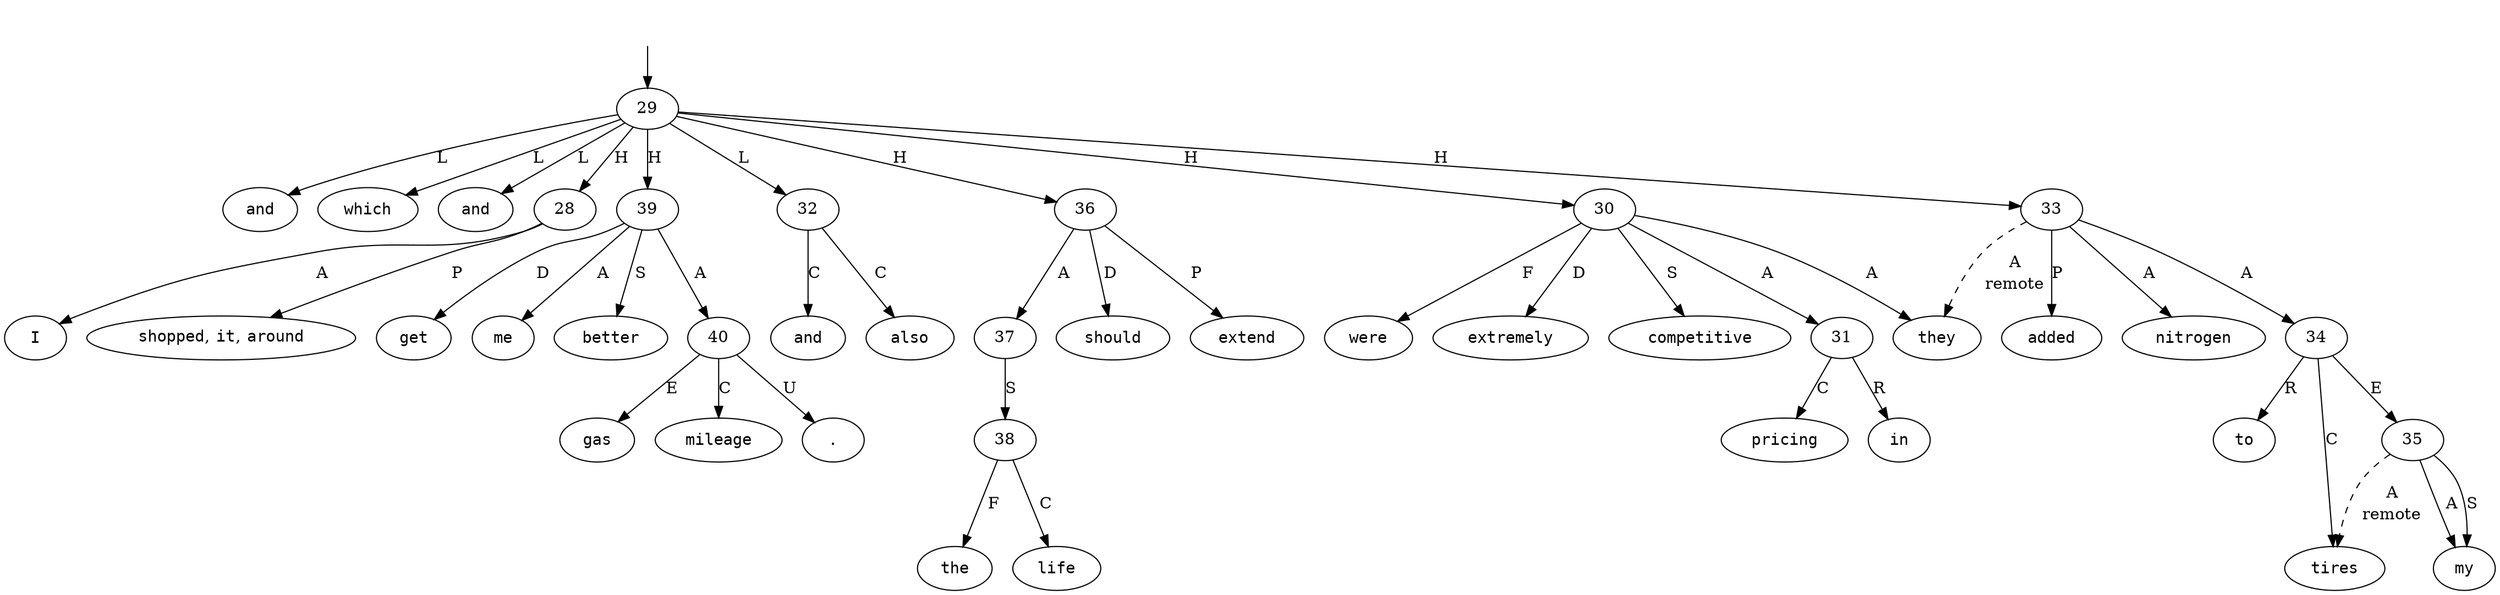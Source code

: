 digraph "142081-0003" {
  top [ style=invis ];
  top -> 29;
  0 [ shape=oval, label=<<table align="center" border="0" cellspacing="0"><tr><td colspan="2"><font face="Courier">I</font></td></tr></table>> ];
  1 [ shape=oval, label=<<table align="center" border="0" cellspacing="0"><tr><td colspan="2"><font face="Courier">shopped</font>,&nbsp;<font face="Courier">it</font>,&nbsp;<font face="Courier">around</font></td></tr></table>> ];
  2 [ shape=oval, label=<<table align="center" border="0" cellspacing="0"><tr><td colspan="2"><font face="Courier">and</font></td></tr></table>> ];
  3 [ shape=oval, label=<<table align="center" border="0" cellspacing="0"><tr><td colspan="2"><font face="Courier">they</font></td></tr></table>> ];
  4 [ shape=oval, label=<<table align="center" border="0" cellspacing="0"><tr><td colspan="2"><font face="Courier">were</font></td></tr></table>> ];
  5 [ shape=oval, label=<<table align="center" border="0" cellspacing="0"><tr><td colspan="2"><font face="Courier">extremely</font></td></tr></table>> ];
  6 [ shape=oval, label=<<table align="center" border="0" cellspacing="0"><tr><td colspan="2"><font face="Courier">competitive</font></td></tr></table>> ];
  7 [ shape=oval, label=<<table align="center" border="0" cellspacing="0"><tr><td colspan="2"><font face="Courier">in</font></td></tr></table>> ];
  8 [ shape=oval, label=<<table align="center" border="0" cellspacing="0"><tr><td colspan="2"><font face="Courier">pricing</font></td></tr></table>> ];
  9 [ shape=oval, label=<<table align="center" border="0" cellspacing="0"><tr><td colspan="2"><font face="Courier">and</font></td></tr></table>> ];
  10 [ shape=oval, label=<<table align="center" border="0" cellspacing="0"><tr><td colspan="2"><font face="Courier">also</font></td></tr></table>> ];
  11 [ shape=oval, label=<<table align="center" border="0" cellspacing="0"><tr><td colspan="2"><font face="Courier">added</font></td></tr></table>> ];
  12 [ shape=oval, label=<<table align="center" border="0" cellspacing="0"><tr><td colspan="2"><font face="Courier">nitrogen</font></td></tr></table>> ];
  13 [ shape=oval, label=<<table align="center" border="0" cellspacing="0"><tr><td colspan="2"><font face="Courier">to</font></td></tr></table>> ];
  14 [ shape=oval, label=<<table align="center" border="0" cellspacing="0"><tr><td colspan="2"><font face="Courier">my</font></td></tr></table>> ];
  15 [ shape=oval, label=<<table align="center" border="0" cellspacing="0"><tr><td colspan="2"><font face="Courier">tires</font></td></tr></table>> ];
  16 [ shape=oval, label=<<table align="center" border="0" cellspacing="0"><tr><td colspan="2"><font face="Courier">which</font></td></tr></table>> ];
  17 [ shape=oval, label=<<table align="center" border="0" cellspacing="0"><tr><td colspan="2"><font face="Courier">should</font></td></tr></table>> ];
  18 [ shape=oval, label=<<table align="center" border="0" cellspacing="0"><tr><td colspan="2"><font face="Courier">extend</font></td></tr></table>> ];
  19 [ shape=oval, label=<<table align="center" border="0" cellspacing="0"><tr><td colspan="2"><font face="Courier">the</font></td></tr></table>> ];
  20 [ shape=oval, label=<<table align="center" border="0" cellspacing="0"><tr><td colspan="2"><font face="Courier">life</font></td></tr></table>> ];
  21 [ shape=oval, label=<<table align="center" border="0" cellspacing="0"><tr><td colspan="2"><font face="Courier">and</font></td></tr></table>> ];
  22 [ shape=oval, label=<<table align="center" border="0" cellspacing="0"><tr><td colspan="2"><font face="Courier">get</font></td></tr></table>> ];
  23 [ shape=oval, label=<<table align="center" border="0" cellspacing="0"><tr><td colspan="2"><font face="Courier">me</font></td></tr></table>> ];
  24 [ shape=oval, label=<<table align="center" border="0" cellspacing="0"><tr><td colspan="2"><font face="Courier">better</font></td></tr></table>> ];
  25 [ shape=oval, label=<<table align="center" border="0" cellspacing="0"><tr><td colspan="2"><font face="Courier">gas</font></td></tr></table>> ];
  26 [ shape=oval, label=<<table align="center" border="0" cellspacing="0"><tr><td colspan="2"><font face="Courier">mileage</font></td></tr></table>> ];
  27 [ shape=oval, label=<<table align="center" border="0" cellspacing="0"><tr><td colspan="2"><font face="Courier">.</font></td></tr></table>> ];
  28 -> 1 [ label="P" ];
  28 -> 0 [ label="A" ];
  29 -> 2 [ label="L" ];
  29 -> 39 [ label="H" ];
  29 -> 32 [ label="L" ];
  29 -> 28 [ label="H" ];
  29 -> 21 [ label="L" ];
  29 -> 36 [ label="H" ];
  29 -> 30 [ label="H" ];
  29 -> 33 [ label="H" ];
  29 -> 16 [ label="L" ];
  30 -> 6 [ label="S" ];
  30 -> 4 [ label="F" ];
  30 -> 31 [ label="A" ];
  30 -> 3 [ label="A" ];
  30 -> 5 [ label="D" ];
  31 -> 7 [ label="R" ];
  31 -> 8 [ label="C" ];
  32 -> 9 [ label="C" ];
  32 -> 10 [ label="C" ];
  33 -> 3 [ label=<<table align="center" border="0" cellspacing="0"><tr><td colspan="1">A</td></tr><tr><td>remote</td></tr></table>>, style=dashed ];
  33 -> 34 [ label="A" ];
  33 -> 12 [ label="A" ];
  33 -> 11 [ label="P" ];
  34 -> 13 [ label="R" ];
  34 -> 15 [ label="C" ];
  34 -> 35 [ label="E" ];
  35 -> 15 [ label=<<table align="center" border="0" cellspacing="0"><tr><td colspan="1">A</td></tr><tr><td>remote</td></tr></table>>, style=dashed ];
  35 -> 14 [ label="A" ];
  35 -> 14 [ label="S" ];
  36 -> 37 [ label="A" ];
  36 -> 18 [ label="P" ];
  36 -> 17 [ label="D" ];
  37 -> 38 [ label="S" ];
  38 -> 19 [ label="F" ];
  38 -> 20 [ label="C" ];
  39 -> 23 [ label="A" ];
  39 -> 22 [ label="D" ];
  39 -> 40 [ label="A" ];
  39 -> 24 [ label="S" ];
  40 -> 27 [ label="U" ];
  40 -> 26 [ label="C" ];
  40 -> 25 [ label="E" ];
}

